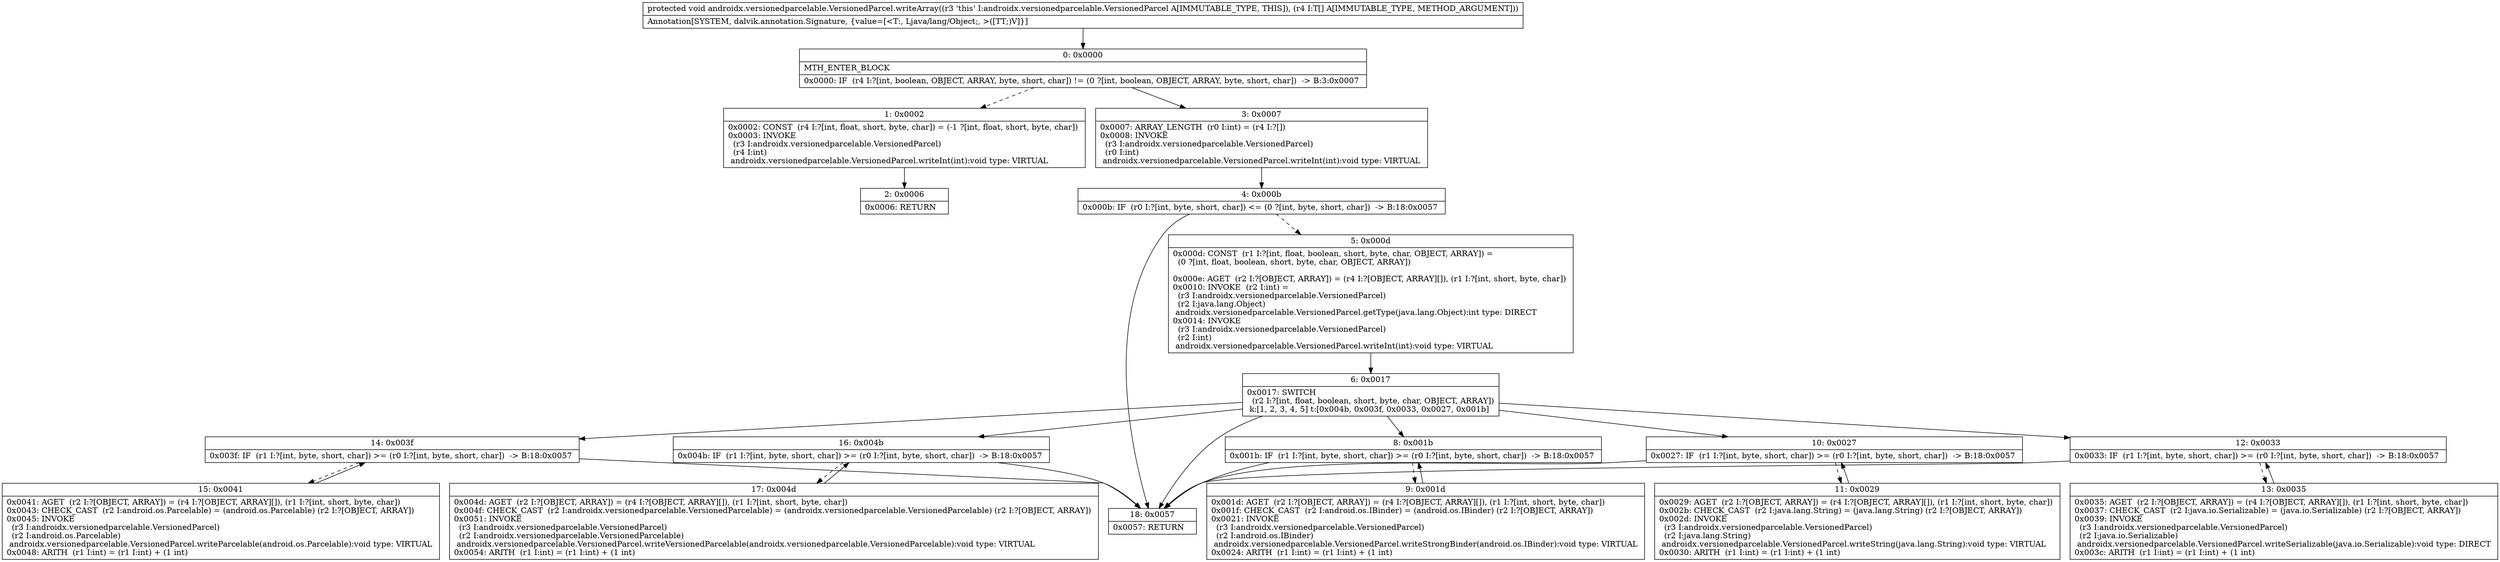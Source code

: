 digraph "CFG forandroidx.versionedparcelable.VersionedParcel.writeArray([Ljava\/lang\/Object;)V" {
Node_0 [shape=record,label="{0\:\ 0x0000|MTH_ENTER_BLOCK\l|0x0000: IF  (r4 I:?[int, boolean, OBJECT, ARRAY, byte, short, char]) != (0 ?[int, boolean, OBJECT, ARRAY, byte, short, char])  \-\> B:3:0x0007 \l}"];
Node_1 [shape=record,label="{1\:\ 0x0002|0x0002: CONST  (r4 I:?[int, float, short, byte, char]) = (\-1 ?[int, float, short, byte, char]) \l0x0003: INVOKE  \l  (r3 I:androidx.versionedparcelable.VersionedParcel)\l  (r4 I:int)\l androidx.versionedparcelable.VersionedParcel.writeInt(int):void type: VIRTUAL \l}"];
Node_2 [shape=record,label="{2\:\ 0x0006|0x0006: RETURN   \l}"];
Node_3 [shape=record,label="{3\:\ 0x0007|0x0007: ARRAY_LENGTH  (r0 I:int) = (r4 I:?[]) \l0x0008: INVOKE  \l  (r3 I:androidx.versionedparcelable.VersionedParcel)\l  (r0 I:int)\l androidx.versionedparcelable.VersionedParcel.writeInt(int):void type: VIRTUAL \l}"];
Node_4 [shape=record,label="{4\:\ 0x000b|0x000b: IF  (r0 I:?[int, byte, short, char]) \<= (0 ?[int, byte, short, char])  \-\> B:18:0x0057 \l}"];
Node_5 [shape=record,label="{5\:\ 0x000d|0x000d: CONST  (r1 I:?[int, float, boolean, short, byte, char, OBJECT, ARRAY]) = \l  (0 ?[int, float, boolean, short, byte, char, OBJECT, ARRAY])\l \l0x000e: AGET  (r2 I:?[OBJECT, ARRAY]) = (r4 I:?[OBJECT, ARRAY][]), (r1 I:?[int, short, byte, char]) \l0x0010: INVOKE  (r2 I:int) = \l  (r3 I:androidx.versionedparcelable.VersionedParcel)\l  (r2 I:java.lang.Object)\l androidx.versionedparcelable.VersionedParcel.getType(java.lang.Object):int type: DIRECT \l0x0014: INVOKE  \l  (r3 I:androidx.versionedparcelable.VersionedParcel)\l  (r2 I:int)\l androidx.versionedparcelable.VersionedParcel.writeInt(int):void type: VIRTUAL \l}"];
Node_6 [shape=record,label="{6\:\ 0x0017|0x0017: SWITCH  \l  (r2 I:?[int, float, boolean, short, byte, char, OBJECT, ARRAY])\l k:[1, 2, 3, 4, 5] t:[0x004b, 0x003f, 0x0033, 0x0027, 0x001b] \l}"];
Node_8 [shape=record,label="{8\:\ 0x001b|0x001b: IF  (r1 I:?[int, byte, short, char]) \>= (r0 I:?[int, byte, short, char])  \-\> B:18:0x0057 \l}"];
Node_9 [shape=record,label="{9\:\ 0x001d|0x001d: AGET  (r2 I:?[OBJECT, ARRAY]) = (r4 I:?[OBJECT, ARRAY][]), (r1 I:?[int, short, byte, char]) \l0x001f: CHECK_CAST  (r2 I:android.os.IBinder) = (android.os.IBinder) (r2 I:?[OBJECT, ARRAY]) \l0x0021: INVOKE  \l  (r3 I:androidx.versionedparcelable.VersionedParcel)\l  (r2 I:android.os.IBinder)\l androidx.versionedparcelable.VersionedParcel.writeStrongBinder(android.os.IBinder):void type: VIRTUAL \l0x0024: ARITH  (r1 I:int) = (r1 I:int) + (1 int) \l}"];
Node_10 [shape=record,label="{10\:\ 0x0027|0x0027: IF  (r1 I:?[int, byte, short, char]) \>= (r0 I:?[int, byte, short, char])  \-\> B:18:0x0057 \l}"];
Node_11 [shape=record,label="{11\:\ 0x0029|0x0029: AGET  (r2 I:?[OBJECT, ARRAY]) = (r4 I:?[OBJECT, ARRAY][]), (r1 I:?[int, short, byte, char]) \l0x002b: CHECK_CAST  (r2 I:java.lang.String) = (java.lang.String) (r2 I:?[OBJECT, ARRAY]) \l0x002d: INVOKE  \l  (r3 I:androidx.versionedparcelable.VersionedParcel)\l  (r2 I:java.lang.String)\l androidx.versionedparcelable.VersionedParcel.writeString(java.lang.String):void type: VIRTUAL \l0x0030: ARITH  (r1 I:int) = (r1 I:int) + (1 int) \l}"];
Node_12 [shape=record,label="{12\:\ 0x0033|0x0033: IF  (r1 I:?[int, byte, short, char]) \>= (r0 I:?[int, byte, short, char])  \-\> B:18:0x0057 \l}"];
Node_13 [shape=record,label="{13\:\ 0x0035|0x0035: AGET  (r2 I:?[OBJECT, ARRAY]) = (r4 I:?[OBJECT, ARRAY][]), (r1 I:?[int, short, byte, char]) \l0x0037: CHECK_CAST  (r2 I:java.io.Serializable) = (java.io.Serializable) (r2 I:?[OBJECT, ARRAY]) \l0x0039: INVOKE  \l  (r3 I:androidx.versionedparcelable.VersionedParcel)\l  (r2 I:java.io.Serializable)\l androidx.versionedparcelable.VersionedParcel.writeSerializable(java.io.Serializable):void type: DIRECT \l0x003c: ARITH  (r1 I:int) = (r1 I:int) + (1 int) \l}"];
Node_14 [shape=record,label="{14\:\ 0x003f|0x003f: IF  (r1 I:?[int, byte, short, char]) \>= (r0 I:?[int, byte, short, char])  \-\> B:18:0x0057 \l}"];
Node_15 [shape=record,label="{15\:\ 0x0041|0x0041: AGET  (r2 I:?[OBJECT, ARRAY]) = (r4 I:?[OBJECT, ARRAY][]), (r1 I:?[int, short, byte, char]) \l0x0043: CHECK_CAST  (r2 I:android.os.Parcelable) = (android.os.Parcelable) (r2 I:?[OBJECT, ARRAY]) \l0x0045: INVOKE  \l  (r3 I:androidx.versionedparcelable.VersionedParcel)\l  (r2 I:android.os.Parcelable)\l androidx.versionedparcelable.VersionedParcel.writeParcelable(android.os.Parcelable):void type: VIRTUAL \l0x0048: ARITH  (r1 I:int) = (r1 I:int) + (1 int) \l}"];
Node_16 [shape=record,label="{16\:\ 0x004b|0x004b: IF  (r1 I:?[int, byte, short, char]) \>= (r0 I:?[int, byte, short, char])  \-\> B:18:0x0057 \l}"];
Node_17 [shape=record,label="{17\:\ 0x004d|0x004d: AGET  (r2 I:?[OBJECT, ARRAY]) = (r4 I:?[OBJECT, ARRAY][]), (r1 I:?[int, short, byte, char]) \l0x004f: CHECK_CAST  (r2 I:androidx.versionedparcelable.VersionedParcelable) = (androidx.versionedparcelable.VersionedParcelable) (r2 I:?[OBJECT, ARRAY]) \l0x0051: INVOKE  \l  (r3 I:androidx.versionedparcelable.VersionedParcel)\l  (r2 I:androidx.versionedparcelable.VersionedParcelable)\l androidx.versionedparcelable.VersionedParcel.writeVersionedParcelable(androidx.versionedparcelable.VersionedParcelable):void type: VIRTUAL \l0x0054: ARITH  (r1 I:int) = (r1 I:int) + (1 int) \l}"];
Node_18 [shape=record,label="{18\:\ 0x0057|0x0057: RETURN   \l}"];
MethodNode[shape=record,label="{protected void androidx.versionedparcelable.VersionedParcel.writeArray((r3 'this' I:androidx.versionedparcelable.VersionedParcel A[IMMUTABLE_TYPE, THIS]), (r4 I:T[] A[IMMUTABLE_TYPE, METHOD_ARGUMENT]))  | Annotation[SYSTEM, dalvik.annotation.Signature, \{value=[\<T:, Ljava\/lang\/Object;, \>([TT;)V]\}]\l}"];
MethodNode -> Node_0;
Node_0 -> Node_1[style=dashed];
Node_0 -> Node_3;
Node_1 -> Node_2;
Node_3 -> Node_4;
Node_4 -> Node_5[style=dashed];
Node_4 -> Node_18;
Node_5 -> Node_6;
Node_6 -> Node_8;
Node_6 -> Node_10;
Node_6 -> Node_12;
Node_6 -> Node_14;
Node_6 -> Node_16;
Node_6 -> Node_18;
Node_8 -> Node_9[style=dashed];
Node_8 -> Node_18;
Node_9 -> Node_8;
Node_10 -> Node_11[style=dashed];
Node_10 -> Node_18;
Node_11 -> Node_10;
Node_12 -> Node_13[style=dashed];
Node_12 -> Node_18;
Node_13 -> Node_12;
Node_14 -> Node_15[style=dashed];
Node_14 -> Node_18;
Node_15 -> Node_14;
Node_16 -> Node_17[style=dashed];
Node_16 -> Node_18;
Node_17 -> Node_16;
}

